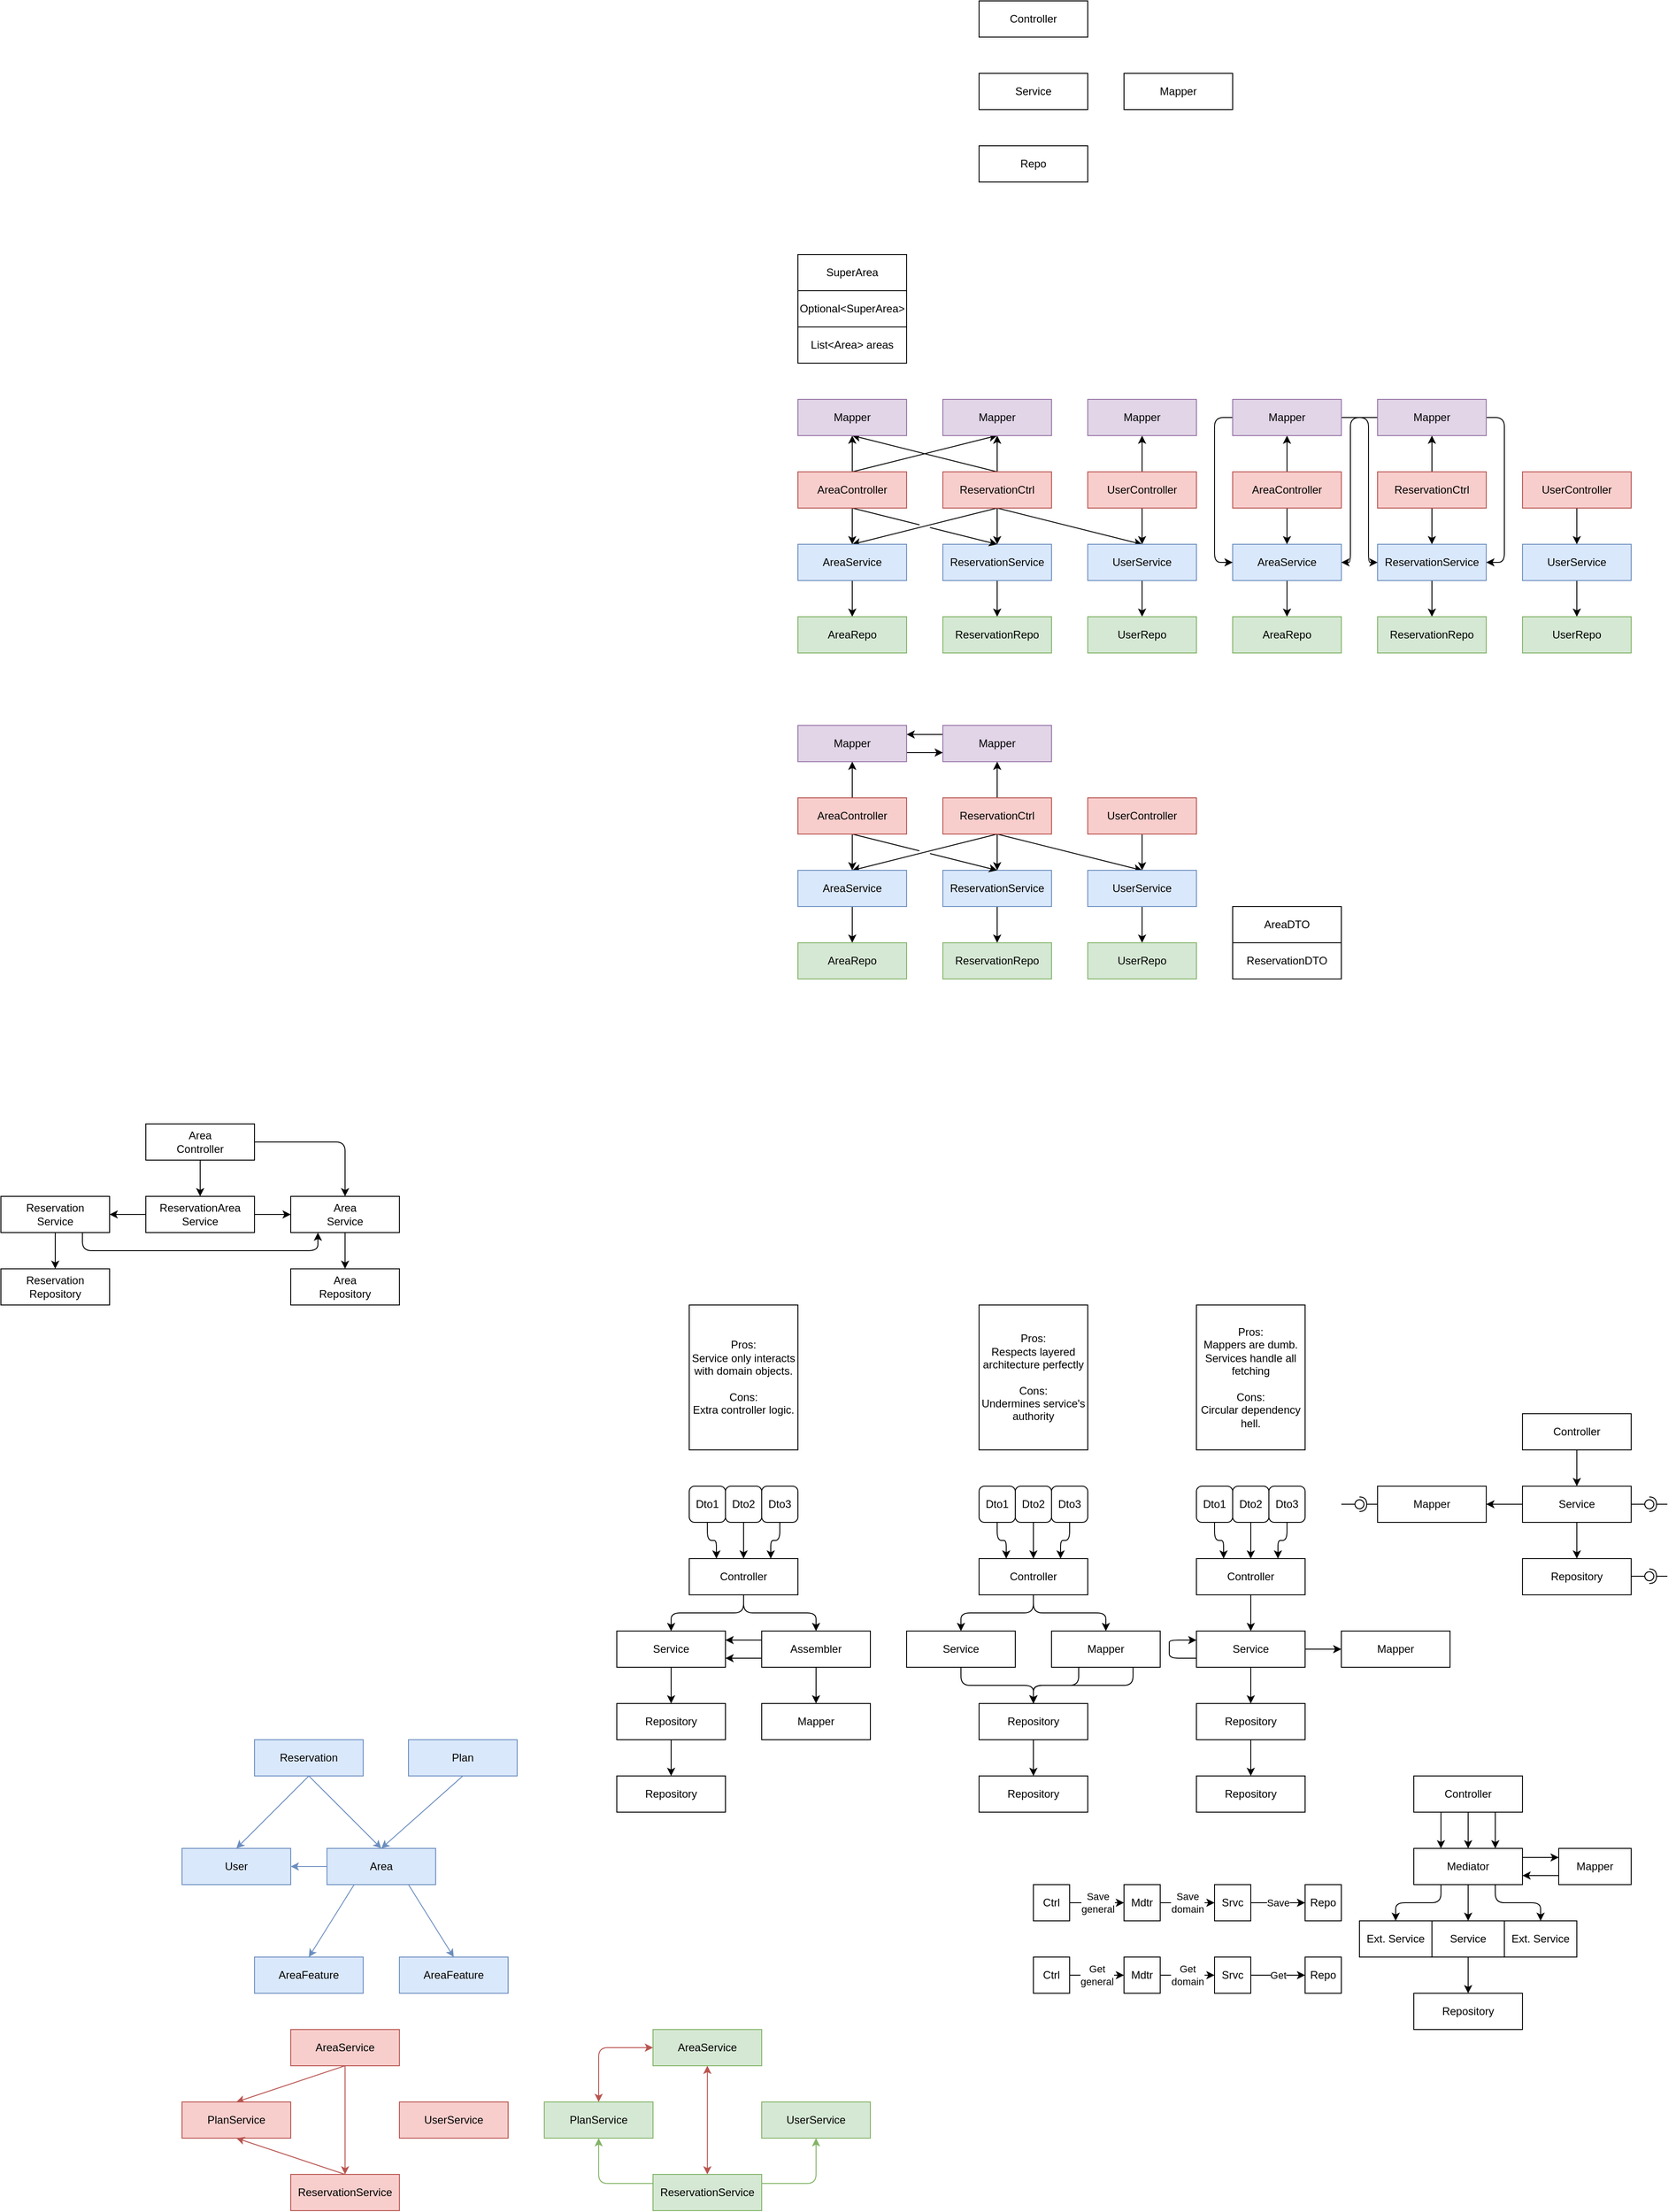 <mxfile>
    <diagram id="ZJBsoE5pcyHzq3SI6kVE" name="Page-1">
        <mxGraphModel dx="1395" dy="2261" grid="1" gridSize="10" guides="1" tooltips="1" connect="1" arrows="1" fold="1" page="0" pageScale="1" pageWidth="1169" pageHeight="827" math="0" shadow="0">
            <root>
                <mxCell id="0"/>
                <mxCell id="1" parent="0"/>
                <mxCell id="15" style="edgeStyle=orthogonalEdgeStyle;html=1;exitX=0.5;exitY=1;exitDx=0;exitDy=0;entryX=0.5;entryY=0;entryDx=0;entryDy=0;" parent="1" source="2" target="11" edge="1">
                    <mxGeometry relative="1" as="geometry"/>
                </mxCell>
                <mxCell id="16" style="edgeStyle=orthogonalEdgeStyle;html=1;exitX=0.5;exitY=1;exitDx=0;exitDy=0;entryX=0.5;entryY=0;entryDx=0;entryDy=0;" parent="1" source="2" target="12" edge="1">
                    <mxGeometry relative="1" as="geometry"/>
                </mxCell>
                <mxCell id="2" value="Controller" style="rounded=0;whiteSpace=wrap;html=1;" parent="1" vertex="1">
                    <mxGeometry x="80" y="280" width="120" height="40" as="geometry"/>
                </mxCell>
                <mxCell id="6" value="" style="edgeStyle=none;html=1;" parent="1" source="4" target="5" edge="1">
                    <mxGeometry relative="1" as="geometry"/>
                </mxCell>
                <mxCell id="8" style="edgeStyle=orthogonalEdgeStyle;html=1;exitX=0.5;exitY=1;exitDx=0;exitDy=0;entryX=0.25;entryY=0;entryDx=0;entryDy=0;" parent="1" source="4" target="2" edge="1">
                    <mxGeometry relative="1" as="geometry"/>
                </mxCell>
                <mxCell id="4" value="Dto1" style="rounded=1;whiteSpace=wrap;html=1;" parent="1" vertex="1">
                    <mxGeometry x="80" y="200" width="40" height="40" as="geometry"/>
                </mxCell>
                <mxCell id="9" style="edgeStyle=orthogonalEdgeStyle;html=1;exitX=0.5;exitY=1;exitDx=0;exitDy=0;entryX=0.5;entryY=0;entryDx=0;entryDy=0;" parent="1" source="5" target="2" edge="1">
                    <mxGeometry relative="1" as="geometry"/>
                </mxCell>
                <mxCell id="5" value="Dto2" style="rounded=1;whiteSpace=wrap;html=1;" parent="1" vertex="1">
                    <mxGeometry x="120" y="200" width="40" height="40" as="geometry"/>
                </mxCell>
                <mxCell id="10" style="edgeStyle=orthogonalEdgeStyle;html=1;exitX=0.5;exitY=1;exitDx=0;exitDy=0;entryX=0.75;entryY=0;entryDx=0;entryDy=0;" parent="1" source="7" target="2" edge="1">
                    <mxGeometry relative="1" as="geometry"/>
                </mxCell>
                <mxCell id="7" value="Dto3" style="rounded=1;whiteSpace=wrap;html=1;" parent="1" vertex="1">
                    <mxGeometry x="160" y="200" width="40" height="40" as="geometry"/>
                </mxCell>
                <mxCell id="60" style="edgeStyle=none;html=1;exitX=0;exitY=0.25;exitDx=0;exitDy=0;entryX=1;entryY=0.25;entryDx=0;entryDy=0;" parent="1" source="11" target="12" edge="1">
                    <mxGeometry relative="1" as="geometry"/>
                </mxCell>
                <mxCell id="61" style="edgeStyle=none;html=1;exitX=0;exitY=0.75;exitDx=0;exitDy=0;entryX=1;entryY=0.75;entryDx=0;entryDy=0;" parent="1" source="11" target="12" edge="1">
                    <mxGeometry relative="1" as="geometry"/>
                </mxCell>
                <mxCell id="124" style="edgeStyle=none;html=1;exitX=0.5;exitY=1;exitDx=0;exitDy=0;entryX=0.5;entryY=0;entryDx=0;entryDy=0;" parent="1" source="11" target="123" edge="1">
                    <mxGeometry relative="1" as="geometry"/>
                </mxCell>
                <mxCell id="11" value="Assembler" style="rounded=0;whiteSpace=wrap;html=1;" parent="1" vertex="1">
                    <mxGeometry x="160" y="360" width="120" height="40" as="geometry"/>
                </mxCell>
                <mxCell id="17" style="edgeStyle=none;html=1;exitX=0.5;exitY=1;exitDx=0;exitDy=0;entryX=0.5;entryY=0;entryDx=0;entryDy=0;" parent="1" source="12" target="13" edge="1">
                    <mxGeometry relative="1" as="geometry"/>
                </mxCell>
                <mxCell id="12" value="Service" style="rounded=0;whiteSpace=wrap;html=1;" parent="1" vertex="1">
                    <mxGeometry y="360" width="120" height="40" as="geometry"/>
                </mxCell>
                <mxCell id="18" style="edgeStyle=none;html=1;exitX=0.5;exitY=1;exitDx=0;exitDy=0;entryX=0.5;entryY=0;entryDx=0;entryDy=0;" parent="1" source="13" target="14" edge="1">
                    <mxGeometry relative="1" as="geometry"/>
                </mxCell>
                <mxCell id="13" value="Repository" style="rounded=0;whiteSpace=wrap;html=1;" parent="1" vertex="1">
                    <mxGeometry y="440" width="120" height="40" as="geometry"/>
                </mxCell>
                <mxCell id="14" value="Repository" style="rounded=0;whiteSpace=wrap;html=1;" parent="1" vertex="1">
                    <mxGeometry y="520" width="120" height="40" as="geometry"/>
                </mxCell>
                <mxCell id="20" style="edgeStyle=orthogonalEdgeStyle;html=1;exitX=0.5;exitY=1;exitDx=0;exitDy=0;entryX=0.5;entryY=0;entryDx=0;entryDy=0;" parent="1" source="22" target="31" edge="1">
                    <mxGeometry relative="1" as="geometry"/>
                </mxCell>
                <mxCell id="21" style="edgeStyle=orthogonalEdgeStyle;html=1;exitX=0.5;exitY=1;exitDx=0;exitDy=0;entryX=0.5;entryY=0;entryDx=0;entryDy=0;" parent="1" source="22" target="33" edge="1">
                    <mxGeometry relative="1" as="geometry"/>
                </mxCell>
                <mxCell id="22" value="Controller" style="rounded=0;whiteSpace=wrap;html=1;" parent="1" vertex="1">
                    <mxGeometry x="400" y="280" width="120" height="40" as="geometry"/>
                </mxCell>
                <mxCell id="24" style="edgeStyle=orthogonalEdgeStyle;html=1;exitX=0.5;exitY=1;exitDx=0;exitDy=0;entryX=0.25;entryY=0;entryDx=0;entryDy=0;" parent="1" source="25" target="22" edge="1">
                    <mxGeometry relative="1" as="geometry"/>
                </mxCell>
                <mxCell id="25" value="Dto1" style="rounded=1;whiteSpace=wrap;html=1;" parent="1" vertex="1">
                    <mxGeometry x="400" y="200" width="40" height="40" as="geometry"/>
                </mxCell>
                <mxCell id="26" style="edgeStyle=orthogonalEdgeStyle;html=1;exitX=0.5;exitY=1;exitDx=0;exitDy=0;entryX=0.5;entryY=0;entryDx=0;entryDy=0;" parent="1" source="27" target="22" edge="1">
                    <mxGeometry relative="1" as="geometry"/>
                </mxCell>
                <mxCell id="27" value="Dto2" style="rounded=1;whiteSpace=wrap;html=1;" parent="1" vertex="1">
                    <mxGeometry x="440" y="200" width="40" height="40" as="geometry"/>
                </mxCell>
                <mxCell id="28" style="edgeStyle=orthogonalEdgeStyle;html=1;exitX=0.5;exitY=1;exitDx=0;exitDy=0;entryX=0.75;entryY=0;entryDx=0;entryDy=0;" parent="1" source="29" target="22" edge="1">
                    <mxGeometry relative="1" as="geometry"/>
                </mxCell>
                <mxCell id="29" value="Dto3" style="rounded=1;whiteSpace=wrap;html=1;" parent="1" vertex="1">
                    <mxGeometry x="480" y="200" width="40" height="40" as="geometry"/>
                </mxCell>
                <mxCell id="58" style="edgeStyle=orthogonalEdgeStyle;html=1;exitX=0.25;exitY=1;exitDx=0;exitDy=0;entryX=0.5;entryY=0;entryDx=0;entryDy=0;" parent="1" source="31" target="35" edge="1">
                    <mxGeometry relative="1" as="geometry"/>
                </mxCell>
                <mxCell id="59" style="edgeStyle=orthogonalEdgeStyle;html=1;exitX=0.75;exitY=1;exitDx=0;exitDy=0;entryX=0.5;entryY=0;entryDx=0;entryDy=0;" parent="1" source="31" target="35" edge="1">
                    <mxGeometry relative="1" as="geometry"/>
                </mxCell>
                <mxCell id="31" value="Mapper" style="rounded=0;whiteSpace=wrap;html=1;" parent="1" vertex="1">
                    <mxGeometry x="480" y="360" width="120" height="40" as="geometry"/>
                </mxCell>
                <mxCell id="32" style="edgeStyle=orthogonalEdgeStyle;html=1;exitX=0.5;exitY=1;exitDx=0;exitDy=0;entryX=0.5;entryY=0;entryDx=0;entryDy=0;" parent="1" source="33" target="35" edge="1">
                    <mxGeometry relative="1" as="geometry"/>
                </mxCell>
                <mxCell id="33" value="Service" style="rounded=0;whiteSpace=wrap;html=1;" parent="1" vertex="1">
                    <mxGeometry x="320" y="360" width="120" height="40" as="geometry"/>
                </mxCell>
                <mxCell id="34" style="edgeStyle=none;html=1;exitX=0.5;exitY=1;exitDx=0;exitDy=0;entryX=0.5;entryY=0;entryDx=0;entryDy=0;" parent="1" source="35" target="36" edge="1">
                    <mxGeometry relative="1" as="geometry"/>
                </mxCell>
                <mxCell id="35" value="Repository" style="rounded=0;whiteSpace=wrap;html=1;" parent="1" vertex="1">
                    <mxGeometry x="400" y="440" width="120" height="40" as="geometry"/>
                </mxCell>
                <mxCell id="36" value="Repository" style="rounded=0;whiteSpace=wrap;html=1;" parent="1" vertex="1">
                    <mxGeometry x="400" y="520" width="120" height="40" as="geometry"/>
                </mxCell>
                <mxCell id="39" style="edgeStyle=none;html=1;exitX=0.5;exitY=1;exitDx=0;exitDy=0;entryX=0.5;entryY=0;entryDx=0;entryDy=0;" parent="1" source="40" target="51" edge="1">
                    <mxGeometry relative="1" as="geometry"/>
                </mxCell>
                <mxCell id="40" value="Controller" style="rounded=0;whiteSpace=wrap;html=1;" parent="1" vertex="1">
                    <mxGeometry x="640" y="280" width="120" height="40" as="geometry"/>
                </mxCell>
                <mxCell id="41" value="" style="edgeStyle=none;html=1;" parent="1" source="43" target="45" edge="1">
                    <mxGeometry relative="1" as="geometry"/>
                </mxCell>
                <mxCell id="42" style="edgeStyle=orthogonalEdgeStyle;html=1;exitX=0.5;exitY=1;exitDx=0;exitDy=0;entryX=0.25;entryY=0;entryDx=0;entryDy=0;" parent="1" source="43" target="40" edge="1">
                    <mxGeometry relative="1" as="geometry"/>
                </mxCell>
                <mxCell id="43" value="Dto1" style="rounded=1;whiteSpace=wrap;html=1;" parent="1" vertex="1">
                    <mxGeometry x="640" y="200" width="40" height="40" as="geometry"/>
                </mxCell>
                <mxCell id="44" style="edgeStyle=orthogonalEdgeStyle;html=1;exitX=0.5;exitY=1;exitDx=0;exitDy=0;entryX=0.5;entryY=0;entryDx=0;entryDy=0;" parent="1" source="45" target="40" edge="1">
                    <mxGeometry relative="1" as="geometry"/>
                </mxCell>
                <mxCell id="45" value="Dto2" style="rounded=1;whiteSpace=wrap;html=1;" parent="1" vertex="1">
                    <mxGeometry x="680" y="200" width="40" height="40" as="geometry"/>
                </mxCell>
                <mxCell id="46" style="edgeStyle=orthogonalEdgeStyle;html=1;exitX=0.5;exitY=1;exitDx=0;exitDy=0;entryX=0.75;entryY=0;entryDx=0;entryDy=0;" parent="1" source="47" target="40" edge="1">
                    <mxGeometry relative="1" as="geometry"/>
                </mxCell>
                <mxCell id="47" value="Dto3" style="rounded=1;whiteSpace=wrap;html=1;" parent="1" vertex="1">
                    <mxGeometry x="720" y="200" width="40" height="40" as="geometry"/>
                </mxCell>
                <mxCell id="49" value="Mapper" style="rounded=0;whiteSpace=wrap;html=1;" parent="1" vertex="1">
                    <mxGeometry x="800" y="360" width="120" height="40" as="geometry"/>
                </mxCell>
                <mxCell id="50" style="edgeStyle=none;html=1;exitX=0.5;exitY=1;exitDx=0;exitDy=0;entryX=0.5;entryY=0;entryDx=0;entryDy=0;" parent="1" source="51" target="53" edge="1">
                    <mxGeometry relative="1" as="geometry"/>
                </mxCell>
                <mxCell id="62" style="edgeStyle=none;html=1;exitX=1;exitY=0.5;exitDx=0;exitDy=0;entryX=0;entryY=0.5;entryDx=0;entryDy=0;" parent="1" source="51" target="49" edge="1">
                    <mxGeometry relative="1" as="geometry"/>
                </mxCell>
                <mxCell id="51" value="Service" style="rounded=0;whiteSpace=wrap;html=1;" parent="1" vertex="1">
                    <mxGeometry x="640" y="360" width="120" height="40" as="geometry"/>
                </mxCell>
                <mxCell id="52" style="edgeStyle=none;html=1;exitX=0.5;exitY=1;exitDx=0;exitDy=0;entryX=0.5;entryY=0;entryDx=0;entryDy=0;" parent="1" source="53" target="54" edge="1">
                    <mxGeometry relative="1" as="geometry"/>
                </mxCell>
                <mxCell id="53" value="Repository" style="rounded=0;whiteSpace=wrap;html=1;" parent="1" vertex="1">
                    <mxGeometry x="640" y="440" width="120" height="40" as="geometry"/>
                </mxCell>
                <mxCell id="54" value="Repository" style="rounded=0;whiteSpace=wrap;html=1;" parent="1" vertex="1">
                    <mxGeometry x="640" y="520" width="120" height="40" as="geometry"/>
                </mxCell>
                <mxCell id="64" value="Pros:&lt;br&gt;Service only interacts&lt;br&gt;with domain objects.&lt;br&gt;&lt;br&gt;Cons:&lt;br&gt;Extra controller logic." style="rounded=0;whiteSpace=wrap;html=1;" parent="1" vertex="1">
                    <mxGeometry x="80" width="120" height="160" as="geometry"/>
                </mxCell>
                <mxCell id="66" value="Pros:&lt;br&gt;Respects layered architecture perfectly&lt;br&gt;&lt;br&gt;Cons:&lt;br&gt;Undermines service&#39;s authority" style="rounded=0;whiteSpace=wrap;html=1;" parent="1" vertex="1">
                    <mxGeometry x="400" width="120" height="160" as="geometry"/>
                </mxCell>
                <mxCell id="67" value="Pros:&lt;div&gt;Mappers are dumb.&lt;/div&gt;&lt;div&gt;Services handle all fetching&lt;br&gt;&lt;br&gt;Cons:&lt;br&gt;Circular dependency hell.&lt;/div&gt;" style="rounded=0;whiteSpace=wrap;html=1;" parent="1" vertex="1">
                    <mxGeometry x="640" width="120" height="160" as="geometry"/>
                </mxCell>
                <mxCell id="109" style="edgeStyle=none;html=1;exitX=0.5;exitY=1;exitDx=0;exitDy=0;entryX=0.5;entryY=0;entryDx=0;entryDy=0;" parent="1" source="97" target="98" edge="1">
                    <mxGeometry relative="1" as="geometry"/>
                </mxCell>
                <mxCell id="97" value="Controller" style="rounded=0;whiteSpace=wrap;html=1;" parent="1" vertex="1">
                    <mxGeometry x="1000" y="120" width="120" height="40" as="geometry"/>
                </mxCell>
                <mxCell id="110" style="edgeStyle=none;html=1;exitX=0.5;exitY=1;exitDx=0;exitDy=0;entryX=0.5;entryY=0;entryDx=0;entryDy=0;" parent="1" source="98" target="103" edge="1">
                    <mxGeometry relative="1" as="geometry"/>
                </mxCell>
                <mxCell id="111" style="edgeStyle=none;html=1;exitX=0;exitY=0.5;exitDx=0;exitDy=0;entryX=1;entryY=0.5;entryDx=0;entryDy=0;" parent="1" source="98" target="108" edge="1">
                    <mxGeometry relative="1" as="geometry"/>
                </mxCell>
                <mxCell id="98" value="Service" style="rounded=0;whiteSpace=wrap;html=1;" parent="1" vertex="1">
                    <mxGeometry x="1000" y="200" width="120" height="40" as="geometry"/>
                </mxCell>
                <mxCell id="100" value="" style="rounded=0;orthogonalLoop=1;jettySize=auto;html=1;endArrow=halfCircle;endFill=0;endSize=6;strokeWidth=1;sketch=0;" parent="1" target="102" edge="1">
                    <mxGeometry relative="1" as="geometry">
                        <mxPoint x="1160" y="220" as="sourcePoint"/>
                    </mxGeometry>
                </mxCell>
                <mxCell id="101" value="" style="rounded=0;orthogonalLoop=1;jettySize=auto;html=1;endArrow=oval;endFill=0;sketch=0;sourcePerimeterSpacing=0;targetPerimeterSpacing=0;endSize=10;" parent="1" target="102" edge="1">
                    <mxGeometry relative="1" as="geometry">
                        <mxPoint x="1120" y="220" as="sourcePoint"/>
                    </mxGeometry>
                </mxCell>
                <mxCell id="102" value="" style="ellipse;whiteSpace=wrap;html=1;align=center;aspect=fixed;fillColor=none;strokeColor=none;resizable=0;perimeter=centerPerimeter;rotatable=0;allowArrows=0;points=[];outlineConnect=1;" parent="1" vertex="1">
                    <mxGeometry x="1135" y="215" width="10" height="10" as="geometry"/>
                </mxCell>
                <mxCell id="103" value="Repository" style="rounded=0;whiteSpace=wrap;html=1;" parent="1" vertex="1">
                    <mxGeometry x="1000" y="280" width="120" height="40" as="geometry"/>
                </mxCell>
                <mxCell id="105" value="" style="rounded=0;orthogonalLoop=1;jettySize=auto;html=1;endArrow=halfCircle;endFill=0;endSize=6;strokeWidth=1;sketch=0;" parent="1" edge="1">
                    <mxGeometry relative="1" as="geometry">
                        <mxPoint x="1160" y="299.5" as="sourcePoint"/>
                        <mxPoint x="1140" y="299.5" as="targetPoint"/>
                    </mxGeometry>
                </mxCell>
                <mxCell id="106" value="" style="rounded=0;orthogonalLoop=1;jettySize=auto;html=1;endArrow=oval;endFill=0;sketch=0;sourcePerimeterSpacing=0;targetPerimeterSpacing=0;endSize=10;" parent="1" edge="1">
                    <mxGeometry relative="1" as="geometry">
                        <mxPoint x="1120" y="299.5" as="sourcePoint"/>
                        <mxPoint x="1140" y="299.5" as="targetPoint"/>
                    </mxGeometry>
                </mxCell>
                <mxCell id="107" value="" style="ellipse;whiteSpace=wrap;html=1;align=center;aspect=fixed;fillColor=none;strokeColor=none;resizable=0;perimeter=centerPerimeter;rotatable=0;allowArrows=0;points=[];outlineConnect=1;" parent="1" vertex="1">
                    <mxGeometry x="1145" y="225" width="10" height="10" as="geometry"/>
                </mxCell>
                <mxCell id="108" value="Mapper" style="rounded=0;whiteSpace=wrap;html=1;" parent="1" vertex="1">
                    <mxGeometry x="840" y="200" width="120" height="40" as="geometry"/>
                </mxCell>
                <mxCell id="116" value="" style="rounded=0;orthogonalLoop=1;jettySize=auto;html=1;endArrow=halfCircle;endFill=0;endSize=6;strokeWidth=1;sketch=0;" parent="1" target="118" edge="1">
                    <mxGeometry relative="1" as="geometry">
                        <mxPoint x="840" y="220" as="sourcePoint"/>
                    </mxGeometry>
                </mxCell>
                <mxCell id="117" value="" style="rounded=0;orthogonalLoop=1;jettySize=auto;html=1;endArrow=oval;endFill=0;sketch=0;sourcePerimeterSpacing=0;targetPerimeterSpacing=0;endSize=10;" parent="1" target="118" edge="1">
                    <mxGeometry relative="1" as="geometry">
                        <mxPoint x="800" y="220" as="sourcePoint"/>
                    </mxGeometry>
                </mxCell>
                <mxCell id="118" value="" style="ellipse;whiteSpace=wrap;html=1;align=center;aspect=fixed;fillColor=none;strokeColor=none;resizable=0;perimeter=centerPerimeter;rotatable=0;allowArrows=0;points=[];outlineConnect=1;" parent="1" vertex="1">
                    <mxGeometry x="815" y="215" width="10" height="10" as="geometry"/>
                </mxCell>
                <mxCell id="119" value="" style="ellipse;whiteSpace=wrap;html=1;align=center;aspect=fixed;fillColor=none;strokeColor=none;resizable=0;perimeter=centerPerimeter;rotatable=0;allowArrows=0;points=[];outlineConnect=1;" parent="1" vertex="1">
                    <mxGeometry x="825" y="225" width="10" height="10" as="geometry"/>
                </mxCell>
                <mxCell id="122" style="edgeStyle=none;html=1;exitX=0;exitY=0.75;exitDx=0;exitDy=0;entryX=0;entryY=0.25;entryDx=0;entryDy=0;" parent="1" source="51" target="51" edge="1">
                    <mxGeometry relative="1" as="geometry">
                        <Array as="points">
                            <mxPoint x="610" y="390"/>
                            <mxPoint x="610" y="380"/>
                            <mxPoint x="610" y="370"/>
                        </Array>
                    </mxGeometry>
                </mxCell>
                <mxCell id="123" value="Mapper" style="rounded=0;whiteSpace=wrap;html=1;" parent="1" vertex="1">
                    <mxGeometry x="160" y="440" width="120" height="40" as="geometry"/>
                </mxCell>
                <mxCell id="129" style="edgeStyle=none;html=1;exitX=0.25;exitY=1;exitDx=0;exitDy=0;entryX=0.25;entryY=0;entryDx=0;entryDy=0;" parent="1" source="125" target="126" edge="1">
                    <mxGeometry relative="1" as="geometry"/>
                </mxCell>
                <mxCell id="130" style="edgeStyle=none;html=1;exitX=0.5;exitY=1;exitDx=0;exitDy=0;entryX=0.5;entryY=0;entryDx=0;entryDy=0;" parent="1" source="125" target="126" edge="1">
                    <mxGeometry relative="1" as="geometry"/>
                </mxCell>
                <mxCell id="131" style="edgeStyle=none;html=1;exitX=0.75;exitY=1;exitDx=0;exitDy=0;entryX=0.75;entryY=0;entryDx=0;entryDy=0;" parent="1" source="125" target="126" edge="1">
                    <mxGeometry relative="1" as="geometry"/>
                </mxCell>
                <mxCell id="125" value="Controller" style="rounded=0;whiteSpace=wrap;html=1;" parent="1" vertex="1">
                    <mxGeometry x="880" y="520" width="120" height="40" as="geometry"/>
                </mxCell>
                <mxCell id="134" style="edgeStyle=none;html=1;exitX=0.5;exitY=1;exitDx=0;exitDy=0;entryX=0.5;entryY=0;entryDx=0;entryDy=0;" parent="1" source="126" target="127" edge="1">
                    <mxGeometry relative="1" as="geometry"/>
                </mxCell>
                <mxCell id="138" style="edgeStyle=orthogonalEdgeStyle;html=1;exitX=0.75;exitY=1;exitDx=0;exitDy=0;entryX=0.5;entryY=0;entryDx=0;entryDy=0;" parent="1" source="126" target="137" edge="1">
                    <mxGeometry relative="1" as="geometry"/>
                </mxCell>
                <mxCell id="139" style="edgeStyle=orthogonalEdgeStyle;html=1;exitX=0.25;exitY=1;exitDx=0;exitDy=0;entryX=0.5;entryY=0;entryDx=0;entryDy=0;" parent="1" source="126" target="136" edge="1">
                    <mxGeometry relative="1" as="geometry"/>
                </mxCell>
                <mxCell id="163" style="edgeStyle=none;html=1;exitX=1;exitY=0.25;exitDx=0;exitDy=0;entryX=0;entryY=0.25;entryDx=0;entryDy=0;" parent="1" source="126" target="162" edge="1">
                    <mxGeometry relative="1" as="geometry"/>
                </mxCell>
                <mxCell id="126" value="Mediator" style="rounded=0;whiteSpace=wrap;html=1;" parent="1" vertex="1">
                    <mxGeometry x="880" y="600" width="120" height="40" as="geometry"/>
                </mxCell>
                <mxCell id="135" style="edgeStyle=none;html=1;exitX=0.5;exitY=1;exitDx=0;exitDy=0;entryX=0.5;entryY=0;entryDx=0;entryDy=0;" parent="1" source="127" target="128" edge="1">
                    <mxGeometry relative="1" as="geometry"/>
                </mxCell>
                <mxCell id="127" value="Service" style="rounded=0;whiteSpace=wrap;html=1;" parent="1" vertex="1">
                    <mxGeometry x="900" y="680" width="80" height="40" as="geometry"/>
                </mxCell>
                <mxCell id="128" value="Repository" style="rounded=0;whiteSpace=wrap;html=1;" parent="1" vertex="1">
                    <mxGeometry x="880" y="760" width="120" height="40" as="geometry"/>
                </mxCell>
                <mxCell id="136" value="Ext. Service" style="rounded=0;whiteSpace=wrap;html=1;" parent="1" vertex="1">
                    <mxGeometry x="820" y="680" width="80" height="40" as="geometry"/>
                </mxCell>
                <mxCell id="137" value="Ext. Service" style="rounded=0;whiteSpace=wrap;html=1;" parent="1" vertex="1">
                    <mxGeometry x="980" y="680" width="80" height="40" as="geometry"/>
                </mxCell>
                <mxCell id="144" value="Save&lt;br&gt;general" style="edgeStyle=none;html=1;exitX=1;exitY=0.5;exitDx=0;exitDy=0;entryX=0;entryY=0.5;entryDx=0;entryDy=0;" parent="1" source="140" target="141" edge="1">
                    <mxGeometry x="0.011" relative="1" as="geometry">
                        <mxPoint as="offset"/>
                    </mxGeometry>
                </mxCell>
                <mxCell id="140" value="Ctrl" style="rounded=0;whiteSpace=wrap;html=1;" parent="1" vertex="1">
                    <mxGeometry x="460" y="640" width="40" height="40" as="geometry"/>
                </mxCell>
                <mxCell id="145" value="Save&lt;br&gt;domain" style="edgeStyle=none;html=1;exitX=1;exitY=0.5;exitDx=0;exitDy=0;entryX=0;entryY=0.5;entryDx=0;entryDy=0;" parent="1" source="141" target="142" edge="1">
                    <mxGeometry relative="1" as="geometry"/>
                </mxCell>
                <mxCell id="141" value="Mdtr" style="rounded=0;whiteSpace=wrap;html=1;" parent="1" vertex="1">
                    <mxGeometry x="560" y="640" width="40" height="40" as="geometry"/>
                </mxCell>
                <mxCell id="146" value="Save" style="edgeStyle=none;html=1;exitX=1;exitY=0.5;exitDx=0;exitDy=0;entryX=0;entryY=0.5;entryDx=0;entryDy=0;" parent="1" source="142" target="143" edge="1">
                    <mxGeometry relative="1" as="geometry"/>
                </mxCell>
                <mxCell id="142" value="Srvc" style="rounded=0;whiteSpace=wrap;html=1;" parent="1" vertex="1">
                    <mxGeometry x="660" y="640" width="40" height="40" as="geometry"/>
                </mxCell>
                <mxCell id="143" value="Repo" style="rounded=0;whiteSpace=wrap;html=1;" parent="1" vertex="1">
                    <mxGeometry x="760" y="640" width="40" height="40" as="geometry"/>
                </mxCell>
                <mxCell id="159" value="Get&lt;br&gt;general" style="edgeStyle=none;html=1;exitX=1;exitY=0.5;exitDx=0;exitDy=0;entryX=0;entryY=0.5;entryDx=0;entryDy=0;" parent="1" source="149" target="151" edge="1">
                    <mxGeometry relative="1" as="geometry"/>
                </mxCell>
                <mxCell id="149" value="Ctrl" style="rounded=0;whiteSpace=wrap;html=1;" parent="1" vertex="1">
                    <mxGeometry x="460" y="720" width="40" height="40" as="geometry"/>
                </mxCell>
                <mxCell id="160" value="Get&lt;br&gt;domain" style="edgeStyle=none;html=1;exitX=1;exitY=0.5;exitDx=0;exitDy=0;entryX=0;entryY=0.5;entryDx=0;entryDy=0;" parent="1" source="151" target="153" edge="1">
                    <mxGeometry relative="1" as="geometry"/>
                </mxCell>
                <mxCell id="151" value="Mdtr" style="rounded=0;whiteSpace=wrap;html=1;" parent="1" vertex="1">
                    <mxGeometry x="560" y="720" width="40" height="40" as="geometry"/>
                </mxCell>
                <mxCell id="161" value="Get" style="edgeStyle=none;html=1;exitX=1;exitY=0.5;exitDx=0;exitDy=0;entryX=0;entryY=0.5;entryDx=0;entryDy=0;" parent="1" source="153" target="154" edge="1">
                    <mxGeometry relative="1" as="geometry"/>
                </mxCell>
                <mxCell id="153" value="Srvc" style="rounded=0;whiteSpace=wrap;html=1;" parent="1" vertex="1">
                    <mxGeometry x="660" y="720" width="40" height="40" as="geometry"/>
                </mxCell>
                <mxCell id="154" value="Repo" style="rounded=0;whiteSpace=wrap;html=1;" parent="1" vertex="1">
                    <mxGeometry x="760" y="720" width="40" height="40" as="geometry"/>
                </mxCell>
                <mxCell id="164" style="edgeStyle=none;html=1;exitX=0;exitY=0.75;exitDx=0;exitDy=0;entryX=1;entryY=0.75;entryDx=0;entryDy=0;" parent="1" source="162" target="126" edge="1">
                    <mxGeometry relative="1" as="geometry"/>
                </mxCell>
                <mxCell id="162" value="Mapper" style="rounded=0;whiteSpace=wrap;html=1;" parent="1" vertex="1">
                    <mxGeometry x="1040" y="600" width="80" height="40" as="geometry"/>
                </mxCell>
                <mxCell id="177" style="edgeStyle=none;html=1;exitX=0.25;exitY=1;exitDx=0;exitDy=0;entryX=0.5;entryY=0;entryDx=0;entryDy=0;fillColor=#dae8fc;strokeColor=#6c8ebf;" parent="1" source="165" target="167" edge="1">
                    <mxGeometry relative="1" as="geometry"/>
                </mxCell>
                <mxCell id="178" style="edgeStyle=none;html=1;exitX=0.75;exitY=1;exitDx=0;exitDy=0;entryX=0.5;entryY=0;entryDx=0;entryDy=0;fillColor=#dae8fc;strokeColor=#6c8ebf;" parent="1" source="165" target="166" edge="1">
                    <mxGeometry relative="1" as="geometry"/>
                </mxCell>
                <mxCell id="181" style="edgeStyle=none;html=1;exitX=0;exitY=0.5;exitDx=0;exitDy=0;entryX=1;entryY=0.5;entryDx=0;entryDy=0;fillColor=#dae8fc;strokeColor=#6c8ebf;" parent="1" source="165" target="168" edge="1">
                    <mxGeometry relative="1" as="geometry"/>
                </mxCell>
                <mxCell id="165" value="Area" style="rounded=0;whiteSpace=wrap;html=1;fillColor=#dae8fc;strokeColor=#6c8ebf;" parent="1" vertex="1">
                    <mxGeometry x="-320" y="600" width="120" height="40" as="geometry"/>
                </mxCell>
                <mxCell id="166" value="AreaFeature" style="rounded=0;whiteSpace=wrap;html=1;fillColor=#dae8fc;strokeColor=#6c8ebf;" parent="1" vertex="1">
                    <mxGeometry x="-240" y="720" width="120" height="40" as="geometry"/>
                </mxCell>
                <mxCell id="167" value="AreaFeature" style="rounded=0;whiteSpace=wrap;html=1;fillColor=#dae8fc;strokeColor=#6c8ebf;" parent="1" vertex="1">
                    <mxGeometry x="-400" y="720" width="120" height="40" as="geometry"/>
                </mxCell>
                <mxCell id="168" value="User" style="rounded=0;whiteSpace=wrap;html=1;fillColor=#dae8fc;strokeColor=#6c8ebf;" parent="1" vertex="1">
                    <mxGeometry x="-480" y="600" width="120" height="40" as="geometry"/>
                </mxCell>
                <mxCell id="173" style="edgeStyle=none;html=1;exitX=0.5;exitY=1;exitDx=0;exitDy=0;entryX=0.5;entryY=0;entryDx=0;entryDy=0;fillColor=#dae8fc;strokeColor=#6c8ebf;" parent="1" source="169" target="165" edge="1">
                    <mxGeometry relative="1" as="geometry"/>
                </mxCell>
                <mxCell id="169" value="Plan" style="rounded=0;whiteSpace=wrap;html=1;fillColor=#dae8fc;strokeColor=#6c8ebf;" parent="1" vertex="1">
                    <mxGeometry x="-230" y="480" width="120" height="40" as="geometry"/>
                </mxCell>
                <mxCell id="180" style="edgeStyle=none;html=1;exitX=0.5;exitY=1;exitDx=0;exitDy=0;entryX=0.5;entryY=0;entryDx=0;entryDy=0;fillColor=#dae8fc;strokeColor=#6c8ebf;" parent="1" source="174" target="165" edge="1">
                    <mxGeometry relative="1" as="geometry"/>
                </mxCell>
                <mxCell id="182" style="edgeStyle=none;html=1;exitX=0.5;exitY=1;exitDx=0;exitDy=0;entryX=0.5;entryY=0;entryDx=0;entryDy=0;fillColor=#dae8fc;strokeColor=#6c8ebf;" parent="1" source="174" target="168" edge="1">
                    <mxGeometry relative="1" as="geometry"/>
                </mxCell>
                <mxCell id="174" value="Reservation" style="rounded=0;whiteSpace=wrap;html=1;fillColor=#dae8fc;strokeColor=#6c8ebf;" parent="1" vertex="1">
                    <mxGeometry x="-400" y="480" width="120" height="40" as="geometry"/>
                </mxCell>
                <mxCell id="187" style="edgeStyle=none;html=1;exitX=0.5;exitY=1;exitDx=0;exitDy=0;entryX=0.5;entryY=0;entryDx=0;entryDy=0;fillColor=#f8cecc;strokeColor=#b85450;" parent="1" source="183" target="184" edge="1">
                    <mxGeometry relative="1" as="geometry"/>
                </mxCell>
                <mxCell id="188" style="edgeStyle=none;html=1;exitX=0.5;exitY=1;exitDx=0;exitDy=0;entryX=0.5;entryY=0;entryDx=0;entryDy=0;fillColor=#f8cecc;strokeColor=#b85450;" parent="1" source="183" target="185" edge="1">
                    <mxGeometry relative="1" as="geometry"/>
                </mxCell>
                <mxCell id="183" value="AreaService" style="rounded=0;whiteSpace=wrap;html=1;fillColor=#f8cecc;strokeColor=#b85450;" parent="1" vertex="1">
                    <mxGeometry x="-360" y="800" width="120" height="40" as="geometry"/>
                </mxCell>
                <mxCell id="184" value="PlanService" style="rounded=0;whiteSpace=wrap;html=1;fillColor=#f8cecc;strokeColor=#b85450;" parent="1" vertex="1">
                    <mxGeometry x="-480" y="880" width="120" height="40" as="geometry"/>
                </mxCell>
                <mxCell id="189" style="edgeStyle=none;html=1;exitX=0.5;exitY=0;exitDx=0;exitDy=0;entryX=0.5;entryY=1;entryDx=0;entryDy=0;fillColor=#f8cecc;strokeColor=#b85450;" parent="1" source="185" target="184" edge="1">
                    <mxGeometry relative="1" as="geometry"/>
                </mxCell>
                <mxCell id="185" value="ReservationService" style="rounded=0;whiteSpace=wrap;html=1;fillColor=#f8cecc;strokeColor=#b85450;" parent="1" vertex="1">
                    <mxGeometry x="-360" y="960" width="120" height="40" as="geometry"/>
                </mxCell>
                <mxCell id="186" value="UserService" style="rounded=0;whiteSpace=wrap;html=1;fillColor=#f8cecc;strokeColor=#b85450;" parent="1" vertex="1">
                    <mxGeometry x="-240" y="880" width="120" height="40" as="geometry"/>
                </mxCell>
                <mxCell id="208" style="edgeStyle=none;html=1;exitX=0.5;exitY=1;exitDx=0;exitDy=0;entryX=0.5;entryY=0;entryDx=0;entryDy=0;startArrow=classic;startFill=1;fillColor=#f8cecc;strokeColor=#b85450;" parent="1" source="193" target="196" edge="1">
                    <mxGeometry relative="1" as="geometry"/>
                </mxCell>
                <mxCell id="209" style="edgeStyle=orthogonalEdgeStyle;html=1;exitX=0;exitY=0.5;exitDx=0;exitDy=0;entryX=0.5;entryY=0;entryDx=0;entryDy=0;fillColor=#f8cecc;strokeColor=#b85450;startArrow=classic;startFill=1;" parent="1" source="193" target="194" edge="1">
                    <mxGeometry relative="1" as="geometry"/>
                </mxCell>
                <mxCell id="193" value="AreaService" style="rounded=0;whiteSpace=wrap;html=1;fillColor=#d5e8d4;strokeColor=#82b366;" parent="1" vertex="1">
                    <mxGeometry x="40" y="800" width="120" height="40" as="geometry"/>
                </mxCell>
                <mxCell id="194" value="PlanService" style="rounded=0;whiteSpace=wrap;html=1;fillColor=#d5e8d4;strokeColor=#82b366;" parent="1" vertex="1">
                    <mxGeometry x="-80" y="880" width="120" height="40" as="geometry"/>
                </mxCell>
                <mxCell id="206" style="edgeStyle=orthogonalEdgeStyle;html=1;exitX=0;exitY=0.25;exitDx=0;exitDy=0;entryX=0.5;entryY=1;entryDx=0;entryDy=0;fillColor=#d5e8d4;strokeColor=#82b366;" parent="1" source="196" target="194" edge="1">
                    <mxGeometry relative="1" as="geometry"/>
                </mxCell>
                <mxCell id="207" style="edgeStyle=orthogonalEdgeStyle;html=1;exitX=1;exitY=0.25;exitDx=0;exitDy=0;entryX=0.5;entryY=1;entryDx=0;entryDy=0;fillColor=#d5e8d4;strokeColor=#82b366;" parent="1" source="196" target="197" edge="1">
                    <mxGeometry relative="1" as="geometry"/>
                </mxCell>
                <mxCell id="196" value="ReservationService" style="rounded=0;whiteSpace=wrap;html=1;fillColor=#d5e8d4;strokeColor=#82b366;" parent="1" vertex="1">
                    <mxGeometry x="40" y="960" width="120" height="40" as="geometry"/>
                </mxCell>
                <mxCell id="197" value="UserService" style="rounded=0;whiteSpace=wrap;html=1;fillColor=#d5e8d4;strokeColor=#82b366;" parent="1" vertex="1">
                    <mxGeometry x="160" y="880" width="120" height="40" as="geometry"/>
                </mxCell>
                <mxCell id="214" style="edgeStyle=none;html=1;exitX=0.5;exitY=1;exitDx=0;exitDy=0;entryX=0.5;entryY=0;entryDx=0;entryDy=0;" parent="1" source="210" target="211" edge="1">
                    <mxGeometry relative="1" as="geometry"/>
                </mxCell>
                <mxCell id="215" style="edgeStyle=orthogonalEdgeStyle;html=1;exitX=1;exitY=0.5;exitDx=0;exitDy=0;entryX=0.5;entryY=0;entryDx=0;entryDy=0;" parent="1" source="210" target="213" edge="1">
                    <mxGeometry relative="1" as="geometry"/>
                </mxCell>
                <mxCell id="210" value="Area&lt;br&gt;Controller" style="rounded=0;whiteSpace=wrap;html=1;" parent="1" vertex="1">
                    <mxGeometry x="-520" y="-200" width="120" height="40" as="geometry"/>
                </mxCell>
                <mxCell id="216" style="edgeStyle=none;html=1;exitX=1;exitY=0.5;exitDx=0;exitDy=0;entryX=0;entryY=0.5;entryDx=0;entryDy=0;" parent="1" source="211" target="213" edge="1">
                    <mxGeometry relative="1" as="geometry"/>
                </mxCell>
                <mxCell id="217" style="edgeStyle=none;html=1;exitX=0;exitY=0.5;exitDx=0;exitDy=0;entryX=1;entryY=0.5;entryDx=0;entryDy=0;" parent="1" source="211" target="212" edge="1">
                    <mxGeometry relative="1" as="geometry"/>
                </mxCell>
                <mxCell id="211" value="ReservationArea&lt;br&gt;Service" style="rounded=0;whiteSpace=wrap;html=1;" parent="1" vertex="1">
                    <mxGeometry x="-520" y="-120" width="120" height="40" as="geometry"/>
                </mxCell>
                <mxCell id="220" style="edgeStyle=orthogonalEdgeStyle;html=1;exitX=0.5;exitY=1;exitDx=0;exitDy=0;entryX=0.5;entryY=0;entryDx=0;entryDy=0;" parent="1" source="212" target="218" edge="1">
                    <mxGeometry relative="1" as="geometry"/>
                </mxCell>
                <mxCell id="222" style="edgeStyle=orthogonalEdgeStyle;html=1;exitX=0.75;exitY=1;exitDx=0;exitDy=0;entryX=0.25;entryY=1;entryDx=0;entryDy=0;" parent="1" source="212" target="213" edge="1">
                    <mxGeometry relative="1" as="geometry">
                        <Array as="points">
                            <mxPoint x="-590" y="-60"/>
                            <mxPoint x="-330" y="-60"/>
                        </Array>
                    </mxGeometry>
                </mxCell>
                <mxCell id="212" value="Reservation&lt;br&gt;Service" style="rounded=0;whiteSpace=wrap;html=1;" parent="1" vertex="1">
                    <mxGeometry x="-680" y="-120" width="120" height="40" as="geometry"/>
                </mxCell>
                <mxCell id="221" style="edgeStyle=orthogonalEdgeStyle;html=1;exitX=0.5;exitY=1;exitDx=0;exitDy=0;entryX=0.5;entryY=0;entryDx=0;entryDy=0;" parent="1" source="213" target="219" edge="1">
                    <mxGeometry relative="1" as="geometry"/>
                </mxCell>
                <mxCell id="213" value="Area&lt;br&gt;Service" style="rounded=0;whiteSpace=wrap;html=1;" parent="1" vertex="1">
                    <mxGeometry x="-360" y="-120" width="120" height="40" as="geometry"/>
                </mxCell>
                <mxCell id="218" value="Reservation&lt;br&gt;Repository" style="rounded=0;whiteSpace=wrap;html=1;" parent="1" vertex="1">
                    <mxGeometry x="-680" y="-40" width="120" height="40" as="geometry"/>
                </mxCell>
                <mxCell id="219" value="Area&lt;br&gt;Repository" style="rounded=0;whiteSpace=wrap;html=1;" parent="1" vertex="1">
                    <mxGeometry x="-360" y="-40" width="120" height="40" as="geometry"/>
                </mxCell>
                <mxCell id="248" style="edgeStyle=none;html=1;exitX=0.5;exitY=1;exitDx=0;exitDy=0;entryX=0.5;entryY=0;entryDx=0;entryDy=0;jumpStyle=arc;" parent="1" source="236" target="237" edge="1">
                    <mxGeometry relative="1" as="geometry"/>
                </mxCell>
                <mxCell id="268" style="edgeStyle=none;html=1;exitX=0.5;exitY=1;exitDx=0;exitDy=0;entryX=0.5;entryY=0;entryDx=0;entryDy=0;jumpStyle=arc;" parent="1" source="236" target="240" edge="1">
                    <mxGeometry relative="1" as="geometry"/>
                </mxCell>
                <mxCell id="269" style="edgeStyle=none;html=1;exitX=0.5;exitY=1;exitDx=0;exitDy=0;entryX=0.5;entryY=0;entryDx=0;entryDy=0;jumpStyle=arc;" parent="1" source="236" target="239" edge="1">
                    <mxGeometry relative="1" as="geometry"/>
                </mxCell>
                <mxCell id="271" style="edgeStyle=none;html=1;entryX=0.5;entryY=1;entryDx=0;entryDy=0;" parent="1" source="236" target="267" edge="1">
                    <mxGeometry relative="1" as="geometry"/>
                </mxCell>
                <mxCell id="312" style="edgeStyle=none;html=1;exitX=0.5;exitY=0;exitDx=0;exitDy=0;entryX=0.5;entryY=1;entryDx=0;entryDy=0;" parent="1" source="236" target="304" edge="1">
                    <mxGeometry relative="1" as="geometry"/>
                </mxCell>
                <mxCell id="236" value="ReservationCtrl" style="rounded=0;whiteSpace=wrap;html=1;fillColor=#f8cecc;strokeColor=#b85450;" parent="1" vertex="1">
                    <mxGeometry x="360" y="-920" width="120" height="40" as="geometry"/>
                </mxCell>
                <mxCell id="249" style="edgeStyle=none;html=1;exitX=0.5;exitY=1;exitDx=0;exitDy=0;entryX=0.5;entryY=0;entryDx=0;entryDy=0;" parent="1" source="237" target="238" edge="1">
                    <mxGeometry relative="1" as="geometry"/>
                </mxCell>
                <mxCell id="237" value="ReservationService" style="rounded=0;whiteSpace=wrap;html=1;fillColor=#dae8fc;strokeColor=#6c8ebf;" parent="1" vertex="1">
                    <mxGeometry x="360" y="-840" width="120" height="40" as="geometry"/>
                </mxCell>
                <mxCell id="238" value="ReservationRepo" style="rounded=0;whiteSpace=wrap;html=1;fillColor=#d5e8d4;strokeColor=#82b366;" parent="1" vertex="1">
                    <mxGeometry x="360" y="-760" width="120" height="40" as="geometry"/>
                </mxCell>
                <mxCell id="246" style="edgeStyle=none;html=1;exitX=0.5;exitY=1;exitDx=0;exitDy=0;entryX=0.5;entryY=0;entryDx=0;entryDy=0;" parent="1" source="239" target="241" edge="1">
                    <mxGeometry relative="1" as="geometry"/>
                </mxCell>
                <mxCell id="239" value="UserService" style="rounded=0;whiteSpace=wrap;html=1;fillColor=#dae8fc;strokeColor=#6c8ebf;" parent="1" vertex="1">
                    <mxGeometry x="520" y="-840" width="120" height="40" as="geometry"/>
                </mxCell>
                <mxCell id="244" style="edgeStyle=none;html=1;exitX=0.5;exitY=1;exitDx=0;exitDy=0;entryX=0.5;entryY=0;entryDx=0;entryDy=0;" parent="1" source="240" target="242" edge="1">
                    <mxGeometry relative="1" as="geometry"/>
                </mxCell>
                <mxCell id="240" value="AreaService" style="rounded=0;whiteSpace=wrap;html=1;fillColor=#dae8fc;strokeColor=#6c8ebf;" parent="1" vertex="1">
                    <mxGeometry x="200" y="-840" width="120" height="40" as="geometry"/>
                </mxCell>
                <mxCell id="241" value="UserRepo" style="rounded=0;whiteSpace=wrap;html=1;fillColor=#d5e8d4;strokeColor=#82b366;" parent="1" vertex="1">
                    <mxGeometry x="520" y="-760" width="120" height="40" as="geometry"/>
                </mxCell>
                <mxCell id="242" value="AreaRepo" style="rounded=0;whiteSpace=wrap;html=1;fillColor=#d5e8d4;strokeColor=#82b366;" parent="1" vertex="1">
                    <mxGeometry x="200" y="-760" width="120" height="40" as="geometry"/>
                </mxCell>
                <mxCell id="255" style="edgeStyle=none;html=1;exitX=0.5;exitY=1;exitDx=0;exitDy=0;entryX=0.5;entryY=0;entryDx=0;entryDy=0;jumpStyle=arc;" parent="1" source="250" target="240" edge="1">
                    <mxGeometry relative="1" as="geometry"/>
                </mxCell>
                <mxCell id="272" style="edgeStyle=none;html=1;exitX=0.5;exitY=1;exitDx=0;exitDy=0;entryX=0.5;entryY=0;entryDx=0;entryDy=0;jumpStyle=gap;jumpSize=12;" parent="1" source="250" target="237" edge="1">
                    <mxGeometry relative="1" as="geometry"/>
                </mxCell>
                <mxCell id="305" style="edgeStyle=none;html=1;exitX=0.5;exitY=0;exitDx=0;exitDy=0;entryX=0.5;entryY=1;entryDx=0;entryDy=0;" parent="1" source="250" target="304" edge="1">
                    <mxGeometry relative="1" as="geometry"/>
                </mxCell>
                <mxCell id="313" style="edgeStyle=none;html=1;exitX=0.5;exitY=0;exitDx=0;exitDy=0;entryX=0.5;entryY=1;entryDx=0;entryDy=0;" parent="1" source="250" target="267" edge="1">
                    <mxGeometry relative="1" as="geometry"/>
                </mxCell>
                <mxCell id="250" value="AreaController" style="rounded=0;whiteSpace=wrap;html=1;fillColor=#f8cecc;strokeColor=#b85450;" parent="1" vertex="1">
                    <mxGeometry x="200" y="-920" width="120" height="40" as="geometry"/>
                </mxCell>
                <mxCell id="253" value="AreaDTO" style="rounded=0;whiteSpace=wrap;html=1;" parent="1" vertex="1">
                    <mxGeometry x="680" y="-440" width="120" height="40" as="geometry"/>
                </mxCell>
                <mxCell id="254" value="ReservationDTO" style="rounded=0;whiteSpace=wrap;html=1;" parent="1" vertex="1">
                    <mxGeometry x="680" y="-400" width="120" height="40" as="geometry"/>
                </mxCell>
                <mxCell id="267" value="Mapper" style="rounded=0;whiteSpace=wrap;html=1;fillColor=#e1d5e7;strokeColor=#9673a6;" parent="1" vertex="1">
                    <mxGeometry x="360" y="-1000" width="120" height="40" as="geometry"/>
                </mxCell>
                <mxCell id="296" style="edgeStyle=none;html=1;exitX=0.5;exitY=1;exitDx=0;exitDy=0;entryX=0.5;entryY=0;entryDx=0;entryDy=0;" parent="1" source="295" target="239" edge="1">
                    <mxGeometry relative="1" as="geometry"/>
                </mxCell>
                <mxCell id="381" style="edgeStyle=none;html=1;exitX=0.5;exitY=0;exitDx=0;exitDy=0;entryX=0.5;entryY=1;entryDx=0;entryDy=0;" edge="1" parent="1" source="295" target="380">
                    <mxGeometry relative="1" as="geometry"/>
                </mxCell>
                <mxCell id="295" value="UserController" style="rounded=0;whiteSpace=wrap;html=1;fillColor=#f8cecc;strokeColor=#b85450;" parent="1" vertex="1">
                    <mxGeometry x="520" y="-920" width="120" height="40" as="geometry"/>
                </mxCell>
                <mxCell id="304" value="Mapper" style="rounded=0;whiteSpace=wrap;html=1;fillColor=#e1d5e7;strokeColor=#9673a6;" parent="1" vertex="1">
                    <mxGeometry x="200" y="-1000" width="120" height="40" as="geometry"/>
                </mxCell>
                <mxCell id="314" style="edgeStyle=none;html=1;exitX=0.5;exitY=1;exitDx=0;exitDy=0;entryX=0.5;entryY=0;entryDx=0;entryDy=0;jumpStyle=arc;" parent="1" source="319" target="321" edge="1">
                    <mxGeometry relative="1" as="geometry"/>
                </mxCell>
                <mxCell id="315" style="edgeStyle=none;html=1;exitX=0.5;exitY=1;exitDx=0;exitDy=0;entryX=0.5;entryY=0;entryDx=0;entryDy=0;jumpStyle=arc;" parent="1" source="319" target="326" edge="1">
                    <mxGeometry relative="1" as="geometry"/>
                </mxCell>
                <mxCell id="316" style="edgeStyle=none;html=1;exitX=0.5;exitY=1;exitDx=0;exitDy=0;entryX=0.5;entryY=0;entryDx=0;entryDy=0;jumpStyle=arc;" parent="1" source="319" target="324" edge="1">
                    <mxGeometry relative="1" as="geometry"/>
                </mxCell>
                <mxCell id="317" style="edgeStyle=none;html=1;entryX=0.5;entryY=1;entryDx=0;entryDy=0;" parent="1" source="319" target="334" edge="1">
                    <mxGeometry relative="1" as="geometry"/>
                </mxCell>
                <mxCell id="319" value="ReservationCtrl" style="rounded=0;whiteSpace=wrap;html=1;fillColor=#f8cecc;strokeColor=#b85450;" parent="1" vertex="1">
                    <mxGeometry x="360" y="-560" width="120" height="40" as="geometry"/>
                </mxCell>
                <mxCell id="320" style="edgeStyle=none;html=1;exitX=0.5;exitY=1;exitDx=0;exitDy=0;entryX=0.5;entryY=0;entryDx=0;entryDy=0;" parent="1" source="321" target="322" edge="1">
                    <mxGeometry relative="1" as="geometry"/>
                </mxCell>
                <mxCell id="321" value="ReservationService" style="rounded=0;whiteSpace=wrap;html=1;fillColor=#dae8fc;strokeColor=#6c8ebf;" parent="1" vertex="1">
                    <mxGeometry x="360" y="-480" width="120" height="40" as="geometry"/>
                </mxCell>
                <mxCell id="322" value="ReservationRepo" style="rounded=0;whiteSpace=wrap;html=1;fillColor=#d5e8d4;strokeColor=#82b366;" parent="1" vertex="1">
                    <mxGeometry x="360" y="-400" width="120" height="40" as="geometry"/>
                </mxCell>
                <mxCell id="323" style="edgeStyle=none;html=1;exitX=0.5;exitY=1;exitDx=0;exitDy=0;entryX=0.5;entryY=0;entryDx=0;entryDy=0;" parent="1" source="324" target="327" edge="1">
                    <mxGeometry relative="1" as="geometry"/>
                </mxCell>
                <mxCell id="324" value="UserService" style="rounded=0;whiteSpace=wrap;html=1;fillColor=#dae8fc;strokeColor=#6c8ebf;" parent="1" vertex="1">
                    <mxGeometry x="520" y="-480" width="120" height="40" as="geometry"/>
                </mxCell>
                <mxCell id="325" style="edgeStyle=none;html=1;exitX=0.5;exitY=1;exitDx=0;exitDy=0;entryX=0.5;entryY=0;entryDx=0;entryDy=0;" parent="1" source="326" target="328" edge="1">
                    <mxGeometry relative="1" as="geometry"/>
                </mxCell>
                <mxCell id="326" value="AreaService" style="rounded=0;whiteSpace=wrap;html=1;fillColor=#dae8fc;strokeColor=#6c8ebf;" parent="1" vertex="1">
                    <mxGeometry x="200" y="-480" width="120" height="40" as="geometry"/>
                </mxCell>
                <mxCell id="327" value="UserRepo" style="rounded=0;whiteSpace=wrap;html=1;fillColor=#d5e8d4;strokeColor=#82b366;" parent="1" vertex="1">
                    <mxGeometry x="520" y="-400" width="120" height="40" as="geometry"/>
                </mxCell>
                <mxCell id="328" value="AreaRepo" style="rounded=0;whiteSpace=wrap;html=1;fillColor=#d5e8d4;strokeColor=#82b366;" parent="1" vertex="1">
                    <mxGeometry x="200" y="-400" width="120" height="40" as="geometry"/>
                </mxCell>
                <mxCell id="329" style="edgeStyle=none;html=1;exitX=0.5;exitY=1;exitDx=0;exitDy=0;entryX=0.5;entryY=0;entryDx=0;entryDy=0;jumpStyle=arc;" parent="1" source="333" target="326" edge="1">
                    <mxGeometry relative="1" as="geometry"/>
                </mxCell>
                <mxCell id="330" style="edgeStyle=none;html=1;exitX=0.5;exitY=1;exitDx=0;exitDy=0;entryX=0.5;entryY=0;entryDx=0;entryDy=0;jumpStyle=gap;jumpSize=12;" parent="1" source="333" target="321" edge="1">
                    <mxGeometry relative="1" as="geometry"/>
                </mxCell>
                <mxCell id="331" style="edgeStyle=none;html=1;exitX=0.5;exitY=0;exitDx=0;exitDy=0;entryX=0.5;entryY=1;entryDx=0;entryDy=0;" parent="1" source="333" target="337" edge="1">
                    <mxGeometry relative="1" as="geometry"/>
                </mxCell>
                <mxCell id="333" value="AreaController" style="rounded=0;whiteSpace=wrap;html=1;fillColor=#f8cecc;strokeColor=#b85450;" parent="1" vertex="1">
                    <mxGeometry x="200" y="-560" width="120" height="40" as="geometry"/>
                </mxCell>
                <mxCell id="338" style="edgeStyle=none;html=1;exitX=0;exitY=0.25;exitDx=0;exitDy=0;entryX=1;entryY=0.25;entryDx=0;entryDy=0;" parent="1" source="334" target="337" edge="1">
                    <mxGeometry relative="1" as="geometry"/>
                </mxCell>
                <mxCell id="334" value="Mapper" style="rounded=0;whiteSpace=wrap;html=1;fillColor=#e1d5e7;strokeColor=#9673a6;" parent="1" vertex="1">
                    <mxGeometry x="360" y="-640" width="120" height="40" as="geometry"/>
                </mxCell>
                <mxCell id="335" style="edgeStyle=none;html=1;exitX=0.5;exitY=1;exitDx=0;exitDy=0;entryX=0.5;entryY=0;entryDx=0;entryDy=0;" parent="1" source="336" target="324" edge="1">
                    <mxGeometry relative="1" as="geometry"/>
                </mxCell>
                <mxCell id="336" value="UserController" style="rounded=0;whiteSpace=wrap;html=1;fillColor=#f8cecc;strokeColor=#b85450;" parent="1" vertex="1">
                    <mxGeometry x="520" y="-560" width="120" height="40" as="geometry"/>
                </mxCell>
                <mxCell id="339" style="edgeStyle=none;html=1;exitX=1;exitY=0.75;exitDx=0;exitDy=0;entryX=0;entryY=0.75;entryDx=0;entryDy=0;" parent="1" source="337" target="334" edge="1">
                    <mxGeometry relative="1" as="geometry"/>
                </mxCell>
                <mxCell id="337" value="Mapper" style="rounded=0;whiteSpace=wrap;html=1;fillColor=#e1d5e7;strokeColor=#9673a6;" parent="1" vertex="1">
                    <mxGeometry x="200" y="-640" width="120" height="40" as="geometry"/>
                </mxCell>
                <mxCell id="342" value="List&amp;lt;Area&amp;gt; areas" style="rounded=0;whiteSpace=wrap;html=1;" parent="1" vertex="1">
                    <mxGeometry x="200" y="-1080" width="120" height="40" as="geometry"/>
                </mxCell>
                <mxCell id="343" value="SuperArea" style="rounded=0;whiteSpace=wrap;html=1;" parent="1" vertex="1">
                    <mxGeometry x="200" y="-1160" width="120" height="40" as="geometry"/>
                </mxCell>
                <mxCell id="344" value="Optional&amp;lt;SuperArea&amp;gt;" style="rounded=0;whiteSpace=wrap;html=1;" parent="1" vertex="1">
                    <mxGeometry x="200" y="-1120" width="120" height="40" as="geometry"/>
                </mxCell>
                <mxCell id="345" value="Controller" style="rounded=0;whiteSpace=wrap;html=1;" parent="1" vertex="1">
                    <mxGeometry x="400" y="-1440" width="120" height="40" as="geometry"/>
                </mxCell>
                <mxCell id="346" style="edgeStyle=none;html=1;exitX=0.5;exitY=1;exitDx=0;exitDy=0;entryX=0.5;entryY=0;entryDx=0;entryDy=0;jumpStyle=arc;" parent="1" source="351" target="353" edge="1">
                    <mxGeometry relative="1" as="geometry"/>
                </mxCell>
                <mxCell id="349" style="edgeStyle=none;html=1;entryX=0.5;entryY=1;entryDx=0;entryDy=0;" parent="1" source="351" target="366" edge="1">
                    <mxGeometry relative="1" as="geometry"/>
                </mxCell>
                <mxCell id="351" value="ReservationCtrl" style="rounded=0;whiteSpace=wrap;html=1;fillColor=#f8cecc;strokeColor=#b85450;" parent="1" vertex="1">
                    <mxGeometry x="840" y="-920" width="120" height="40" as="geometry"/>
                </mxCell>
                <mxCell id="352" style="edgeStyle=none;html=1;exitX=0.5;exitY=1;exitDx=0;exitDy=0;entryX=0.5;entryY=0;entryDx=0;entryDy=0;" parent="1" source="353" target="354" edge="1">
                    <mxGeometry relative="1" as="geometry"/>
                </mxCell>
                <mxCell id="353" value="ReservationService" style="rounded=0;whiteSpace=wrap;html=1;fillColor=#dae8fc;strokeColor=#6c8ebf;" parent="1" vertex="1">
                    <mxGeometry x="840" y="-840" width="120" height="40" as="geometry"/>
                </mxCell>
                <mxCell id="354" value="ReservationRepo" style="rounded=0;whiteSpace=wrap;html=1;fillColor=#d5e8d4;strokeColor=#82b366;" parent="1" vertex="1">
                    <mxGeometry x="840" y="-760" width="120" height="40" as="geometry"/>
                </mxCell>
                <mxCell id="355" style="edgeStyle=none;html=1;exitX=0.5;exitY=1;exitDx=0;exitDy=0;entryX=0.5;entryY=0;entryDx=0;entryDy=0;" parent="1" source="356" target="359" edge="1">
                    <mxGeometry relative="1" as="geometry"/>
                </mxCell>
                <mxCell id="356" value="UserService" style="rounded=0;whiteSpace=wrap;html=1;fillColor=#dae8fc;strokeColor=#6c8ebf;" parent="1" vertex="1">
                    <mxGeometry x="1000" y="-840" width="120" height="40" as="geometry"/>
                </mxCell>
                <mxCell id="357" style="edgeStyle=none;html=1;exitX=0.5;exitY=1;exitDx=0;exitDy=0;entryX=0.5;entryY=0;entryDx=0;entryDy=0;" parent="1" source="358" target="360" edge="1">
                    <mxGeometry relative="1" as="geometry"/>
                </mxCell>
                <mxCell id="358" value="AreaService" style="rounded=0;whiteSpace=wrap;html=1;fillColor=#dae8fc;strokeColor=#6c8ebf;" parent="1" vertex="1">
                    <mxGeometry x="680" y="-840" width="120" height="40" as="geometry"/>
                </mxCell>
                <mxCell id="359" value="UserRepo" style="rounded=0;whiteSpace=wrap;html=1;fillColor=#d5e8d4;strokeColor=#82b366;" parent="1" vertex="1">
                    <mxGeometry x="1000" y="-760" width="120" height="40" as="geometry"/>
                </mxCell>
                <mxCell id="360" value="AreaRepo" style="rounded=0;whiteSpace=wrap;html=1;fillColor=#d5e8d4;strokeColor=#82b366;" parent="1" vertex="1">
                    <mxGeometry x="680" y="-760" width="120" height="40" as="geometry"/>
                </mxCell>
                <mxCell id="361" style="edgeStyle=none;html=1;exitX=0.5;exitY=1;exitDx=0;exitDy=0;entryX=0.5;entryY=0;entryDx=0;entryDy=0;jumpStyle=arc;" parent="1" source="365" target="358" edge="1">
                    <mxGeometry relative="1" as="geometry"/>
                </mxCell>
                <mxCell id="363" style="edgeStyle=none;html=1;exitX=0.5;exitY=0;exitDx=0;exitDy=0;entryX=0.5;entryY=1;entryDx=0;entryDy=0;" parent="1" source="365" target="369" edge="1">
                    <mxGeometry relative="1" as="geometry"/>
                </mxCell>
                <mxCell id="365" value="AreaController" style="rounded=0;whiteSpace=wrap;html=1;fillColor=#f8cecc;strokeColor=#b85450;" parent="1" vertex="1">
                    <mxGeometry x="680" y="-920" width="120" height="40" as="geometry"/>
                </mxCell>
                <mxCell id="371" style="edgeStyle=orthogonalEdgeStyle;html=1;exitX=1;exitY=0.5;exitDx=0;exitDy=0;entryX=1;entryY=0.5;entryDx=0;entryDy=0;" parent="1" source="366" target="353" edge="1">
                    <mxGeometry relative="1" as="geometry">
                        <Array as="points">
                            <mxPoint x="980" y="-980"/>
                            <mxPoint x="980" y="-820"/>
                        </Array>
                    </mxGeometry>
                </mxCell>
                <mxCell id="372" style="edgeStyle=orthogonalEdgeStyle;html=1;exitX=0;exitY=0.5;exitDx=0;exitDy=0;entryX=1;entryY=0.5;entryDx=0;entryDy=0;" parent="1" source="366" target="358" edge="1">
                    <mxGeometry relative="1" as="geometry">
                        <Array as="points">
                            <mxPoint x="810" y="-980"/>
                            <mxPoint x="810" y="-820"/>
                        </Array>
                    </mxGeometry>
                </mxCell>
                <mxCell id="366" value="Mapper" style="rounded=0;whiteSpace=wrap;html=1;fillColor=#e1d5e7;strokeColor=#9673a6;" parent="1" vertex="1">
                    <mxGeometry x="840" y="-1000" width="120" height="40" as="geometry"/>
                </mxCell>
                <mxCell id="367" style="edgeStyle=none;html=1;exitX=0.5;exitY=1;exitDx=0;exitDy=0;entryX=0.5;entryY=0;entryDx=0;entryDy=0;" parent="1" source="368" target="356" edge="1">
                    <mxGeometry relative="1" as="geometry"/>
                </mxCell>
                <mxCell id="368" value="UserController" style="rounded=0;whiteSpace=wrap;html=1;fillColor=#f8cecc;strokeColor=#b85450;" parent="1" vertex="1">
                    <mxGeometry x="1000" y="-920" width="120" height="40" as="geometry"/>
                </mxCell>
                <mxCell id="373" style="edgeStyle=orthogonalEdgeStyle;html=1;exitX=0;exitY=0.5;exitDx=0;exitDy=0;entryX=0;entryY=0.5;entryDx=0;entryDy=0;" parent="1" source="369" target="358" edge="1">
                    <mxGeometry relative="1" as="geometry">
                        <Array as="points">
                            <mxPoint x="660" y="-980"/>
                            <mxPoint x="660" y="-820"/>
                        </Array>
                    </mxGeometry>
                </mxCell>
                <mxCell id="375" style="edgeStyle=orthogonalEdgeStyle;html=1;exitX=1;exitY=0.5;exitDx=0;exitDy=0;entryX=0;entryY=0.5;entryDx=0;entryDy=0;" parent="1" source="369" target="353" edge="1">
                    <mxGeometry relative="1" as="geometry">
                        <Array as="points">
                            <mxPoint x="830" y="-980"/>
                            <mxPoint x="830" y="-820"/>
                        </Array>
                    </mxGeometry>
                </mxCell>
                <mxCell id="369" value="Mapper" style="rounded=0;whiteSpace=wrap;html=1;fillColor=#e1d5e7;strokeColor=#9673a6;" parent="1" vertex="1">
                    <mxGeometry x="680" y="-1000" width="120" height="40" as="geometry"/>
                </mxCell>
                <mxCell id="376" value="Service" style="rounded=0;whiteSpace=wrap;html=1;" parent="1" vertex="1">
                    <mxGeometry x="400" y="-1360" width="120" height="40" as="geometry"/>
                </mxCell>
                <mxCell id="377" value="Repo" style="rounded=0;whiteSpace=wrap;html=1;" parent="1" vertex="1">
                    <mxGeometry x="400" y="-1280" width="120" height="40" as="geometry"/>
                </mxCell>
                <mxCell id="378" value="Mapper" style="rounded=0;whiteSpace=wrap;html=1;" parent="1" vertex="1">
                    <mxGeometry x="560" y="-1360" width="120" height="40" as="geometry"/>
                </mxCell>
                <mxCell id="380" value="Mapper" style="rounded=0;whiteSpace=wrap;html=1;fillColor=#e1d5e7;strokeColor=#9673a6;" vertex="1" parent="1">
                    <mxGeometry x="520" y="-1000" width="120" height="40" as="geometry"/>
                </mxCell>
            </root>
        </mxGraphModel>
    </diagram>
</mxfile>